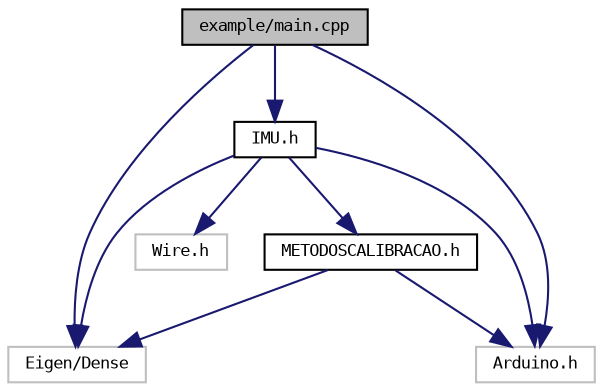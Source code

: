 digraph "example/main.cpp"
{
  bgcolor="transparent";
  edge [fontname="DejaVuSansMono",fontsize="8",labelfontname="DejaVuSansMono",labelfontsize="8"];
  node [fontname="DejaVuSansMono",fontsize="8",shape=record];
  Node0 [label="example/main.cpp",height=0.2,width=0.4,color="black", fillcolor="grey75", style="filled", fontcolor="black"];
  Node0 -> Node1 [color="midnightblue",fontsize="8",style="solid",fontname="DejaVuSansMono"];
  Node1 [label="IMU.h",height=0.2,width=0.4,color="black",URL="$IMU_8h.html"];
  Node1 -> Node2 [color="midnightblue",fontsize="8",style="solid",fontname="DejaVuSansMono"];
  Node2 [label="Eigen/Dense",height=0.2,width=0.4,color="grey75"];
  Node1 -> Node3 [color="midnightblue",fontsize="8",style="solid",fontname="DejaVuSansMono"];
  Node3 [label="METODOSCALIBRACAO.h",height=0.2,width=0.4,color="black",URL="$METODOSCALIBRACAO_8h.html"];
  Node3 -> Node2 [color="midnightblue",fontsize="8",style="solid",fontname="DejaVuSansMono"];
  Node3 -> Node4 [color="midnightblue",fontsize="8",style="solid",fontname="DejaVuSansMono"];
  Node4 [label="Arduino.h",height=0.2,width=0.4,color="grey75"];
  Node1 -> Node4 [color="midnightblue",fontsize="8",style="solid",fontname="DejaVuSansMono"];
  Node1 -> Node5 [color="midnightblue",fontsize="8",style="solid",fontname="DejaVuSansMono"];
  Node5 [label="Wire.h",height=0.2,width=0.4,color="grey75"];
  Node0 -> Node2 [color="midnightblue",fontsize="8",style="solid",fontname="DejaVuSansMono"];
  Node0 -> Node4 [color="midnightblue",fontsize="8",style="solid",fontname="DejaVuSansMono"];
}

